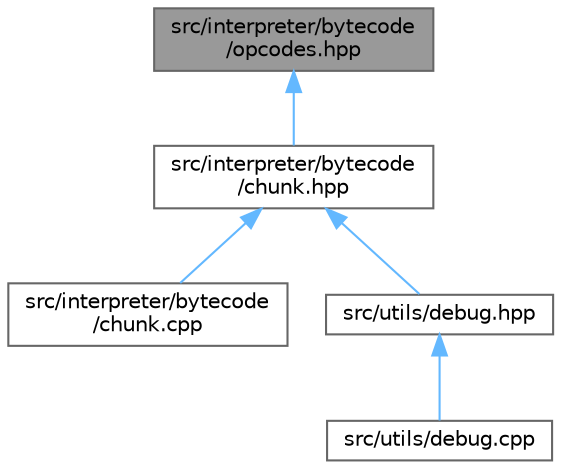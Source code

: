digraph "src/interpreter/bytecode/opcodes.hpp"
{
 // LATEX_PDF_SIZE
  bgcolor="transparent";
  edge [fontname=Helvetica,fontsize=10,labelfontname=Helvetica,labelfontsize=10];
  node [fontname=Helvetica,fontsize=10,shape=box,height=0.2,width=0.4];
  Node1 [id="Node000001",label="src/interpreter/bytecode\l/opcodes.hpp",height=0.2,width=0.4,color="gray40", fillcolor="grey60", style="filled", fontcolor="black",tooltip=" "];
  Node1 -> Node2 [id="edge1_Node000001_Node000002",dir="back",color="steelblue1",style="solid",tooltip=" "];
  Node2 [id="Node000002",label="src/interpreter/bytecode\l/chunk.hpp",height=0.2,width=0.4,color="grey40", fillcolor="white", style="filled",URL="$chunk_8hpp.html",tooltip=" "];
  Node2 -> Node3 [id="edge2_Node000002_Node000003",dir="back",color="steelblue1",style="solid",tooltip=" "];
  Node3 [id="Node000003",label="src/interpreter/bytecode\l/chunk.cpp",height=0.2,width=0.4,color="grey40", fillcolor="white", style="filled",URL="$chunk_8cpp.html",tooltip=" "];
  Node2 -> Node4 [id="edge3_Node000002_Node000004",dir="back",color="steelblue1",style="solid",tooltip=" "];
  Node4 [id="Node000004",label="src/utils/debug.hpp",height=0.2,width=0.4,color="grey40", fillcolor="white", style="filled",URL="$debug_8hpp.html",tooltip=" "];
  Node4 -> Node5 [id="edge4_Node000004_Node000005",dir="back",color="steelblue1",style="solid",tooltip=" "];
  Node5 [id="Node000005",label="src/utils/debug.cpp",height=0.2,width=0.4,color="grey40", fillcolor="white", style="filled",URL="$debug_8cpp.html",tooltip=" "];
}
